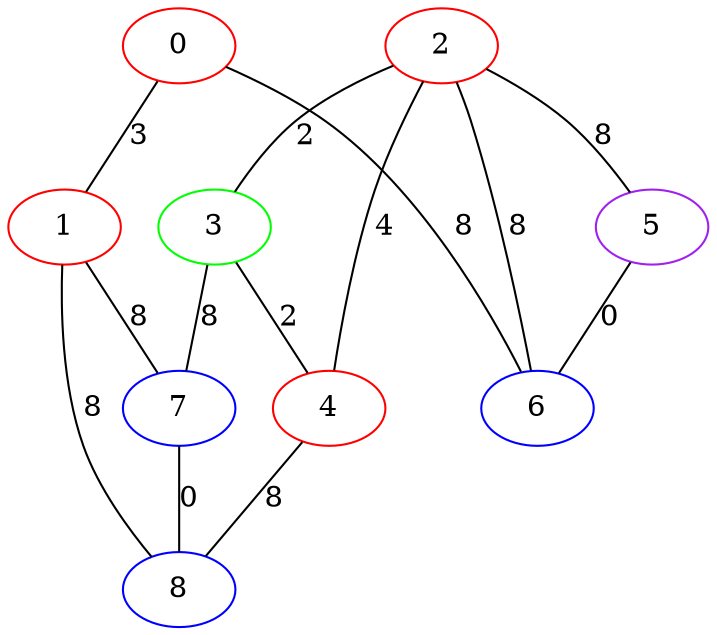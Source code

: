 graph "" {
0 [color=red, weight=1];
1 [color=red, weight=1];
2 [color=red, weight=1];
3 [color=green, weight=2];
4 [color=red, weight=1];
5 [color=purple, weight=4];
6 [color=blue, weight=3];
7 [color=blue, weight=3];
8 [color=blue, weight=3];
0 -- 1  [key=0, label=3];
0 -- 6  [key=0, label=8];
1 -- 8  [key=0, label=8];
1 -- 7  [key=0, label=8];
2 -- 3  [key=0, label=2];
2 -- 4  [key=0, label=4];
2 -- 5  [key=0, label=8];
2 -- 6  [key=0, label=8];
3 -- 4  [key=0, label=2];
3 -- 7  [key=0, label=8];
4 -- 8  [key=0, label=8];
5 -- 6  [key=0, label=0];
7 -- 8  [key=0, label=0];
}
